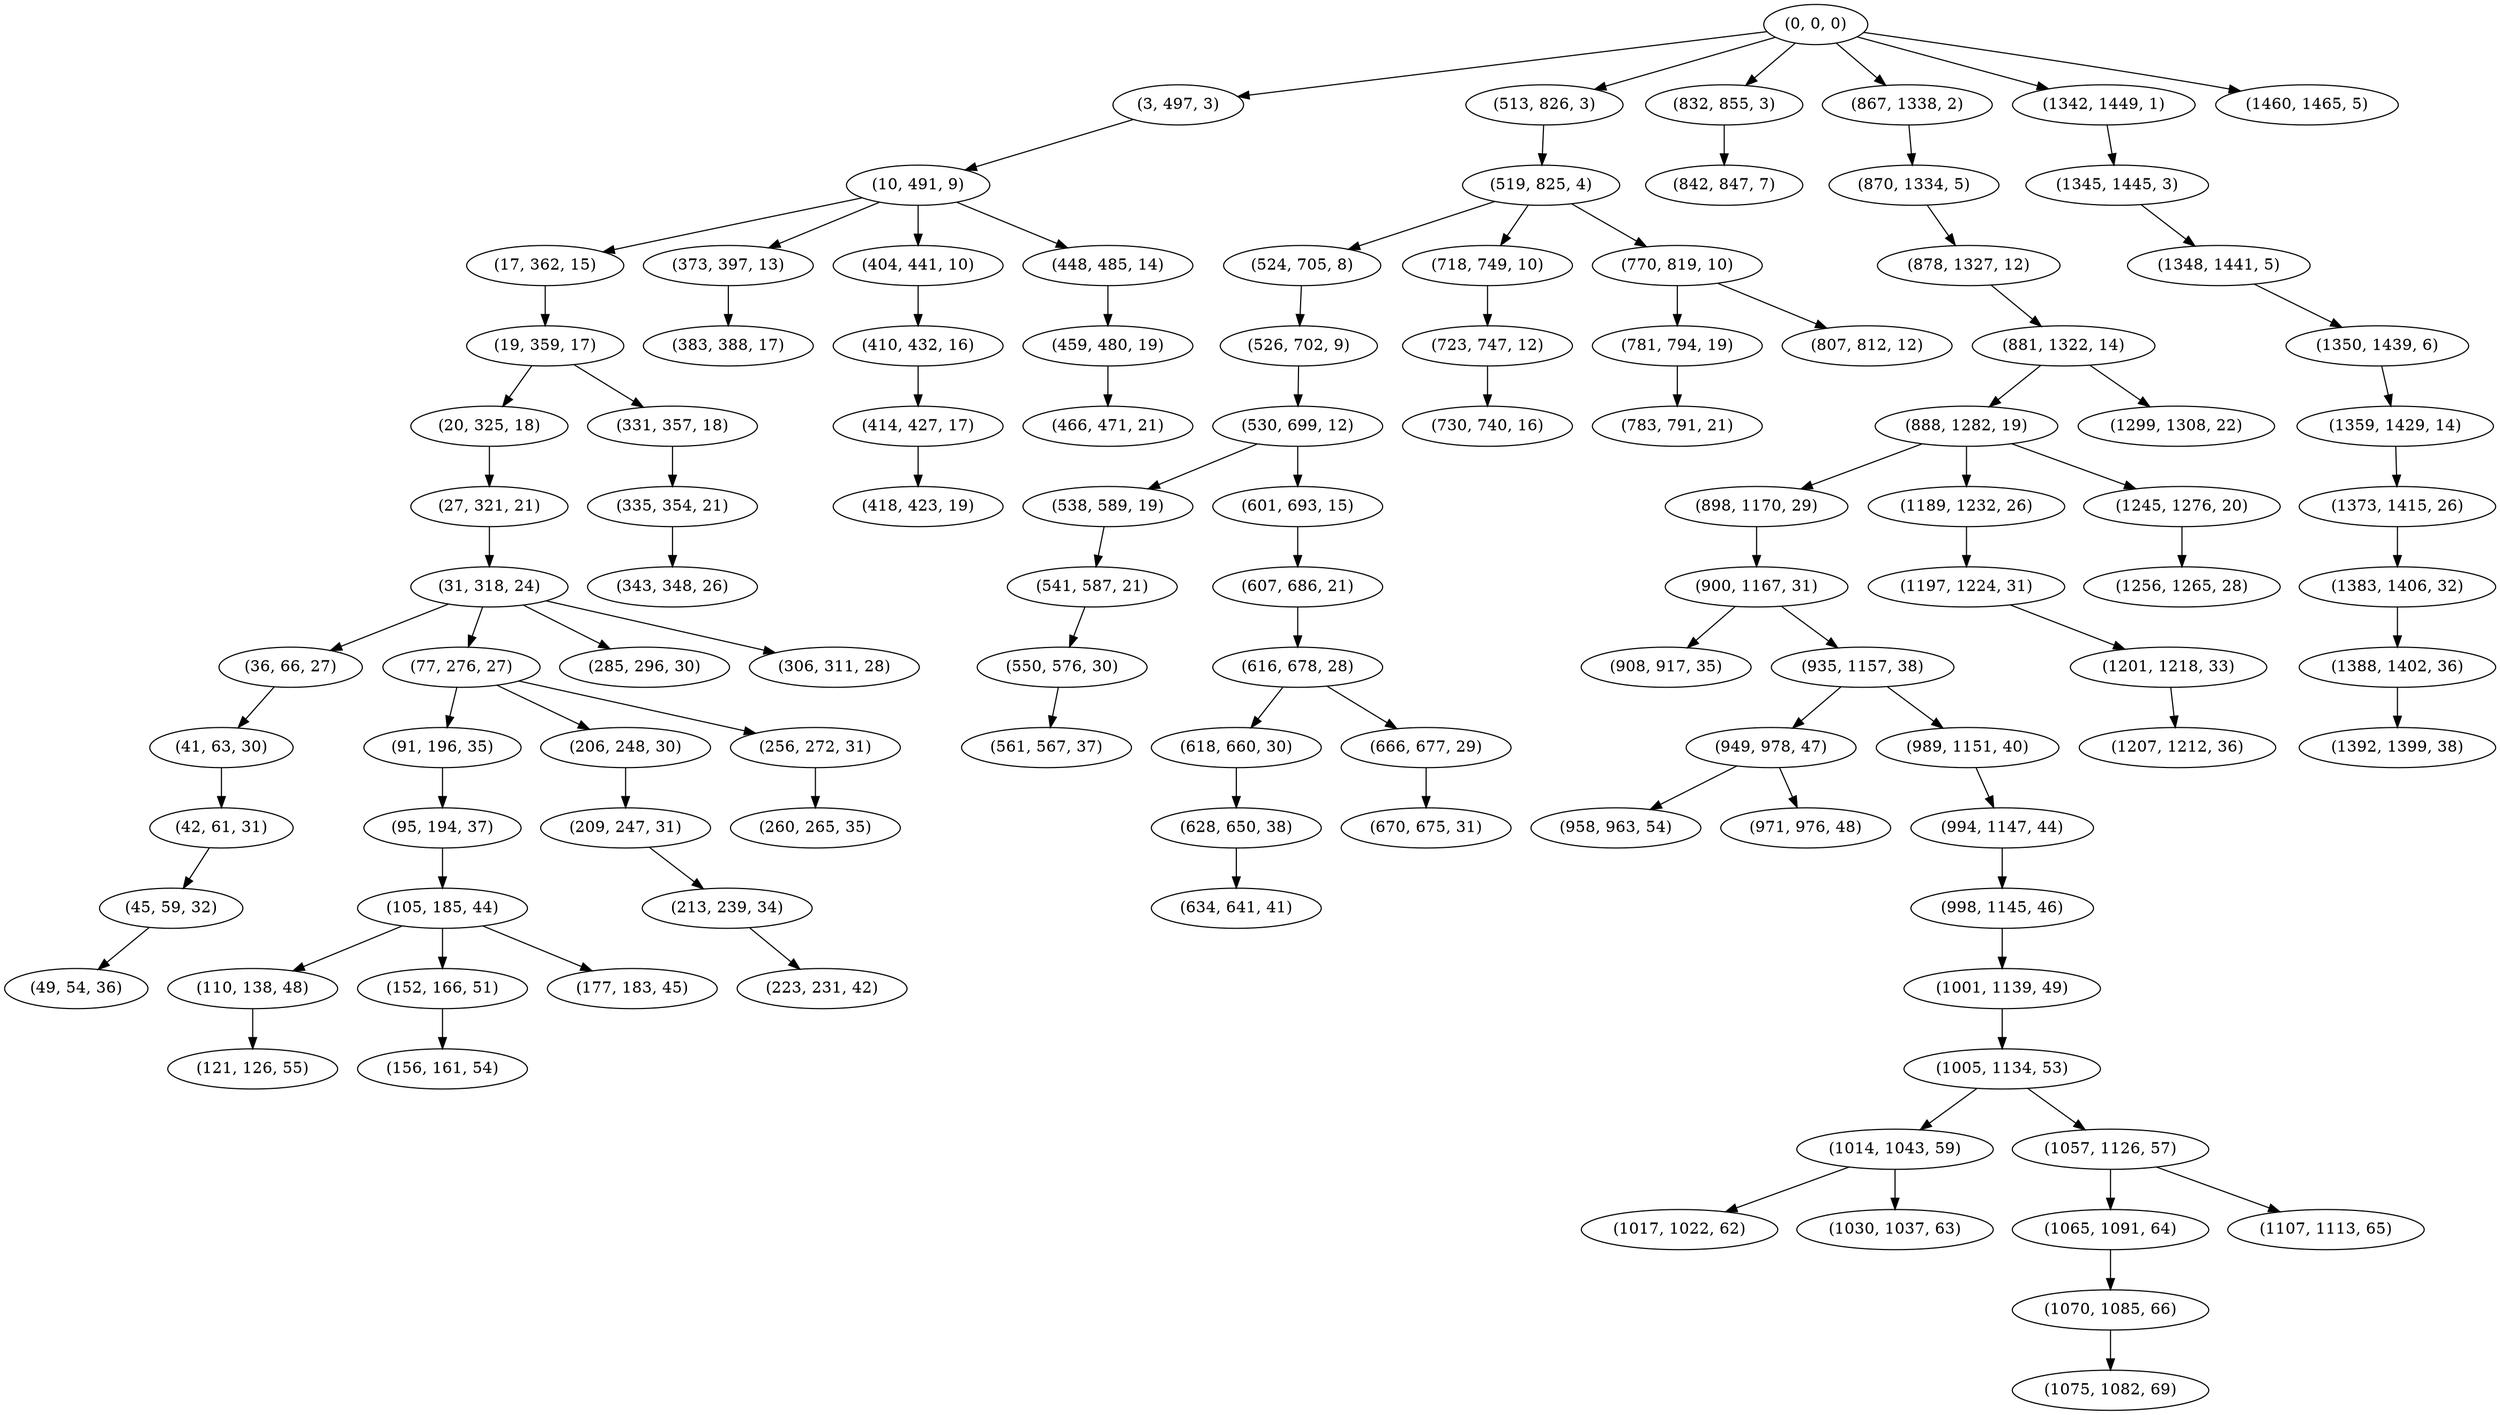 digraph tree {
    "(0, 0, 0)";
    "(3, 497, 3)";
    "(10, 491, 9)";
    "(17, 362, 15)";
    "(19, 359, 17)";
    "(20, 325, 18)";
    "(27, 321, 21)";
    "(31, 318, 24)";
    "(36, 66, 27)";
    "(41, 63, 30)";
    "(42, 61, 31)";
    "(45, 59, 32)";
    "(49, 54, 36)";
    "(77, 276, 27)";
    "(91, 196, 35)";
    "(95, 194, 37)";
    "(105, 185, 44)";
    "(110, 138, 48)";
    "(121, 126, 55)";
    "(152, 166, 51)";
    "(156, 161, 54)";
    "(177, 183, 45)";
    "(206, 248, 30)";
    "(209, 247, 31)";
    "(213, 239, 34)";
    "(223, 231, 42)";
    "(256, 272, 31)";
    "(260, 265, 35)";
    "(285, 296, 30)";
    "(306, 311, 28)";
    "(331, 357, 18)";
    "(335, 354, 21)";
    "(343, 348, 26)";
    "(373, 397, 13)";
    "(383, 388, 17)";
    "(404, 441, 10)";
    "(410, 432, 16)";
    "(414, 427, 17)";
    "(418, 423, 19)";
    "(448, 485, 14)";
    "(459, 480, 19)";
    "(466, 471, 21)";
    "(513, 826, 3)";
    "(519, 825, 4)";
    "(524, 705, 8)";
    "(526, 702, 9)";
    "(530, 699, 12)";
    "(538, 589, 19)";
    "(541, 587, 21)";
    "(550, 576, 30)";
    "(561, 567, 37)";
    "(601, 693, 15)";
    "(607, 686, 21)";
    "(616, 678, 28)";
    "(618, 660, 30)";
    "(628, 650, 38)";
    "(634, 641, 41)";
    "(666, 677, 29)";
    "(670, 675, 31)";
    "(718, 749, 10)";
    "(723, 747, 12)";
    "(730, 740, 16)";
    "(770, 819, 10)";
    "(781, 794, 19)";
    "(783, 791, 21)";
    "(807, 812, 12)";
    "(832, 855, 3)";
    "(842, 847, 7)";
    "(867, 1338, 2)";
    "(870, 1334, 5)";
    "(878, 1327, 12)";
    "(881, 1322, 14)";
    "(888, 1282, 19)";
    "(898, 1170, 29)";
    "(900, 1167, 31)";
    "(908, 917, 35)";
    "(935, 1157, 38)";
    "(949, 978, 47)";
    "(958, 963, 54)";
    "(971, 976, 48)";
    "(989, 1151, 40)";
    "(994, 1147, 44)";
    "(998, 1145, 46)";
    "(1001, 1139, 49)";
    "(1005, 1134, 53)";
    "(1014, 1043, 59)";
    "(1017, 1022, 62)";
    "(1030, 1037, 63)";
    "(1057, 1126, 57)";
    "(1065, 1091, 64)";
    "(1070, 1085, 66)";
    "(1075, 1082, 69)";
    "(1107, 1113, 65)";
    "(1189, 1232, 26)";
    "(1197, 1224, 31)";
    "(1201, 1218, 33)";
    "(1207, 1212, 36)";
    "(1245, 1276, 20)";
    "(1256, 1265, 28)";
    "(1299, 1308, 22)";
    "(1342, 1449, 1)";
    "(1345, 1445, 3)";
    "(1348, 1441, 5)";
    "(1350, 1439, 6)";
    "(1359, 1429, 14)";
    "(1373, 1415, 26)";
    "(1383, 1406, 32)";
    "(1388, 1402, 36)";
    "(1392, 1399, 38)";
    "(1460, 1465, 5)";
    "(0, 0, 0)" -> "(3, 497, 3)";
    "(0, 0, 0)" -> "(513, 826, 3)";
    "(0, 0, 0)" -> "(832, 855, 3)";
    "(0, 0, 0)" -> "(867, 1338, 2)";
    "(0, 0, 0)" -> "(1342, 1449, 1)";
    "(0, 0, 0)" -> "(1460, 1465, 5)";
    "(3, 497, 3)" -> "(10, 491, 9)";
    "(10, 491, 9)" -> "(17, 362, 15)";
    "(10, 491, 9)" -> "(373, 397, 13)";
    "(10, 491, 9)" -> "(404, 441, 10)";
    "(10, 491, 9)" -> "(448, 485, 14)";
    "(17, 362, 15)" -> "(19, 359, 17)";
    "(19, 359, 17)" -> "(20, 325, 18)";
    "(19, 359, 17)" -> "(331, 357, 18)";
    "(20, 325, 18)" -> "(27, 321, 21)";
    "(27, 321, 21)" -> "(31, 318, 24)";
    "(31, 318, 24)" -> "(36, 66, 27)";
    "(31, 318, 24)" -> "(77, 276, 27)";
    "(31, 318, 24)" -> "(285, 296, 30)";
    "(31, 318, 24)" -> "(306, 311, 28)";
    "(36, 66, 27)" -> "(41, 63, 30)";
    "(41, 63, 30)" -> "(42, 61, 31)";
    "(42, 61, 31)" -> "(45, 59, 32)";
    "(45, 59, 32)" -> "(49, 54, 36)";
    "(77, 276, 27)" -> "(91, 196, 35)";
    "(77, 276, 27)" -> "(206, 248, 30)";
    "(77, 276, 27)" -> "(256, 272, 31)";
    "(91, 196, 35)" -> "(95, 194, 37)";
    "(95, 194, 37)" -> "(105, 185, 44)";
    "(105, 185, 44)" -> "(110, 138, 48)";
    "(105, 185, 44)" -> "(152, 166, 51)";
    "(105, 185, 44)" -> "(177, 183, 45)";
    "(110, 138, 48)" -> "(121, 126, 55)";
    "(152, 166, 51)" -> "(156, 161, 54)";
    "(206, 248, 30)" -> "(209, 247, 31)";
    "(209, 247, 31)" -> "(213, 239, 34)";
    "(213, 239, 34)" -> "(223, 231, 42)";
    "(256, 272, 31)" -> "(260, 265, 35)";
    "(331, 357, 18)" -> "(335, 354, 21)";
    "(335, 354, 21)" -> "(343, 348, 26)";
    "(373, 397, 13)" -> "(383, 388, 17)";
    "(404, 441, 10)" -> "(410, 432, 16)";
    "(410, 432, 16)" -> "(414, 427, 17)";
    "(414, 427, 17)" -> "(418, 423, 19)";
    "(448, 485, 14)" -> "(459, 480, 19)";
    "(459, 480, 19)" -> "(466, 471, 21)";
    "(513, 826, 3)" -> "(519, 825, 4)";
    "(519, 825, 4)" -> "(524, 705, 8)";
    "(519, 825, 4)" -> "(718, 749, 10)";
    "(519, 825, 4)" -> "(770, 819, 10)";
    "(524, 705, 8)" -> "(526, 702, 9)";
    "(526, 702, 9)" -> "(530, 699, 12)";
    "(530, 699, 12)" -> "(538, 589, 19)";
    "(530, 699, 12)" -> "(601, 693, 15)";
    "(538, 589, 19)" -> "(541, 587, 21)";
    "(541, 587, 21)" -> "(550, 576, 30)";
    "(550, 576, 30)" -> "(561, 567, 37)";
    "(601, 693, 15)" -> "(607, 686, 21)";
    "(607, 686, 21)" -> "(616, 678, 28)";
    "(616, 678, 28)" -> "(618, 660, 30)";
    "(616, 678, 28)" -> "(666, 677, 29)";
    "(618, 660, 30)" -> "(628, 650, 38)";
    "(628, 650, 38)" -> "(634, 641, 41)";
    "(666, 677, 29)" -> "(670, 675, 31)";
    "(718, 749, 10)" -> "(723, 747, 12)";
    "(723, 747, 12)" -> "(730, 740, 16)";
    "(770, 819, 10)" -> "(781, 794, 19)";
    "(770, 819, 10)" -> "(807, 812, 12)";
    "(781, 794, 19)" -> "(783, 791, 21)";
    "(832, 855, 3)" -> "(842, 847, 7)";
    "(867, 1338, 2)" -> "(870, 1334, 5)";
    "(870, 1334, 5)" -> "(878, 1327, 12)";
    "(878, 1327, 12)" -> "(881, 1322, 14)";
    "(881, 1322, 14)" -> "(888, 1282, 19)";
    "(881, 1322, 14)" -> "(1299, 1308, 22)";
    "(888, 1282, 19)" -> "(898, 1170, 29)";
    "(888, 1282, 19)" -> "(1189, 1232, 26)";
    "(888, 1282, 19)" -> "(1245, 1276, 20)";
    "(898, 1170, 29)" -> "(900, 1167, 31)";
    "(900, 1167, 31)" -> "(908, 917, 35)";
    "(900, 1167, 31)" -> "(935, 1157, 38)";
    "(935, 1157, 38)" -> "(949, 978, 47)";
    "(935, 1157, 38)" -> "(989, 1151, 40)";
    "(949, 978, 47)" -> "(958, 963, 54)";
    "(949, 978, 47)" -> "(971, 976, 48)";
    "(989, 1151, 40)" -> "(994, 1147, 44)";
    "(994, 1147, 44)" -> "(998, 1145, 46)";
    "(998, 1145, 46)" -> "(1001, 1139, 49)";
    "(1001, 1139, 49)" -> "(1005, 1134, 53)";
    "(1005, 1134, 53)" -> "(1014, 1043, 59)";
    "(1005, 1134, 53)" -> "(1057, 1126, 57)";
    "(1014, 1043, 59)" -> "(1017, 1022, 62)";
    "(1014, 1043, 59)" -> "(1030, 1037, 63)";
    "(1057, 1126, 57)" -> "(1065, 1091, 64)";
    "(1057, 1126, 57)" -> "(1107, 1113, 65)";
    "(1065, 1091, 64)" -> "(1070, 1085, 66)";
    "(1070, 1085, 66)" -> "(1075, 1082, 69)";
    "(1189, 1232, 26)" -> "(1197, 1224, 31)";
    "(1197, 1224, 31)" -> "(1201, 1218, 33)";
    "(1201, 1218, 33)" -> "(1207, 1212, 36)";
    "(1245, 1276, 20)" -> "(1256, 1265, 28)";
    "(1342, 1449, 1)" -> "(1345, 1445, 3)";
    "(1345, 1445, 3)" -> "(1348, 1441, 5)";
    "(1348, 1441, 5)" -> "(1350, 1439, 6)";
    "(1350, 1439, 6)" -> "(1359, 1429, 14)";
    "(1359, 1429, 14)" -> "(1373, 1415, 26)";
    "(1373, 1415, 26)" -> "(1383, 1406, 32)";
    "(1383, 1406, 32)" -> "(1388, 1402, 36)";
    "(1388, 1402, 36)" -> "(1392, 1399, 38)";
}
